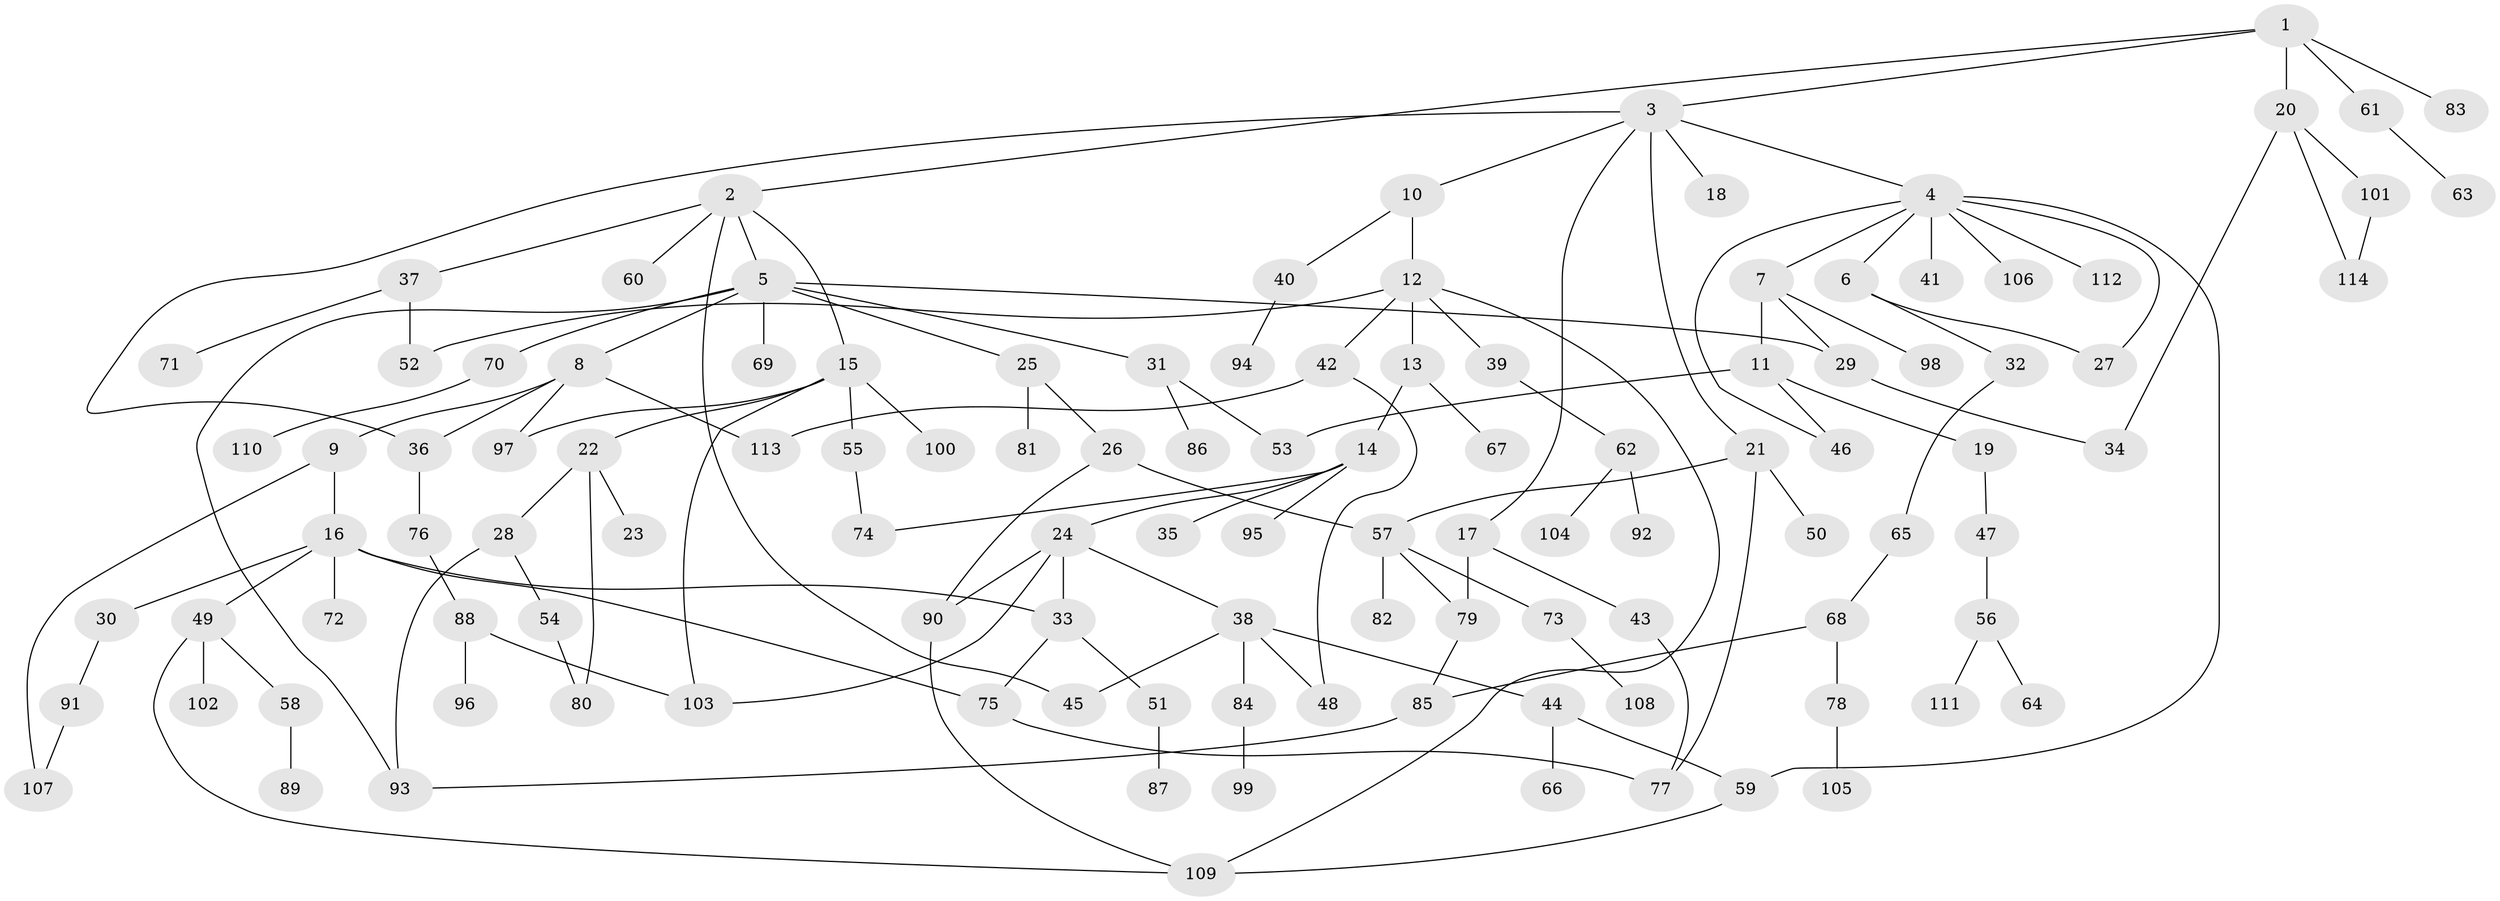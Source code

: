 // Generated by graph-tools (version 1.1) at 2025/13/03/09/25 04:13:30]
// undirected, 114 vertices, 144 edges
graph export_dot {
graph [start="1"]
  node [color=gray90,style=filled];
  1;
  2;
  3;
  4;
  5;
  6;
  7;
  8;
  9;
  10;
  11;
  12;
  13;
  14;
  15;
  16;
  17;
  18;
  19;
  20;
  21;
  22;
  23;
  24;
  25;
  26;
  27;
  28;
  29;
  30;
  31;
  32;
  33;
  34;
  35;
  36;
  37;
  38;
  39;
  40;
  41;
  42;
  43;
  44;
  45;
  46;
  47;
  48;
  49;
  50;
  51;
  52;
  53;
  54;
  55;
  56;
  57;
  58;
  59;
  60;
  61;
  62;
  63;
  64;
  65;
  66;
  67;
  68;
  69;
  70;
  71;
  72;
  73;
  74;
  75;
  76;
  77;
  78;
  79;
  80;
  81;
  82;
  83;
  84;
  85;
  86;
  87;
  88;
  89;
  90;
  91;
  92;
  93;
  94;
  95;
  96;
  97;
  98;
  99;
  100;
  101;
  102;
  103;
  104;
  105;
  106;
  107;
  108;
  109;
  110;
  111;
  112;
  113;
  114;
  1 -- 2;
  1 -- 3;
  1 -- 20;
  1 -- 61;
  1 -- 83;
  2 -- 5;
  2 -- 15;
  2 -- 37;
  2 -- 60;
  2 -- 45;
  3 -- 4;
  3 -- 10;
  3 -- 17;
  3 -- 18;
  3 -- 21;
  3 -- 36;
  4 -- 6;
  4 -- 7;
  4 -- 27;
  4 -- 41;
  4 -- 46;
  4 -- 59;
  4 -- 106;
  4 -- 112;
  5 -- 8;
  5 -- 25;
  5 -- 29;
  5 -- 31;
  5 -- 69;
  5 -- 70;
  5 -- 93;
  6 -- 32;
  6 -- 27;
  7 -- 11;
  7 -- 98;
  7 -- 29;
  8 -- 9;
  8 -- 36;
  8 -- 97;
  8 -- 113;
  9 -- 16;
  9 -- 107;
  10 -- 12;
  10 -- 40;
  11 -- 19;
  11 -- 53;
  11 -- 46;
  12 -- 13;
  12 -- 39;
  12 -- 42;
  12 -- 109;
  12 -- 52;
  13 -- 14;
  13 -- 67;
  14 -- 24;
  14 -- 35;
  14 -- 95;
  14 -- 74;
  15 -- 22;
  15 -- 55;
  15 -- 100;
  15 -- 97;
  15 -- 103;
  16 -- 30;
  16 -- 33;
  16 -- 49;
  16 -- 72;
  16 -- 75;
  17 -- 43;
  17 -- 79;
  19 -- 47;
  20 -- 34;
  20 -- 101;
  20 -- 114;
  21 -- 50;
  21 -- 57;
  21 -- 77;
  22 -- 23;
  22 -- 28;
  22 -- 80;
  24 -- 38;
  24 -- 103;
  24 -- 90;
  24 -- 33;
  25 -- 26;
  25 -- 81;
  26 -- 90;
  26 -- 57;
  28 -- 54;
  28 -- 93;
  29 -- 34;
  30 -- 91;
  31 -- 53;
  31 -- 86;
  32 -- 65;
  33 -- 51;
  33 -- 75;
  36 -- 76;
  37 -- 52;
  37 -- 71;
  38 -- 44;
  38 -- 45;
  38 -- 48;
  38 -- 84;
  39 -- 62;
  40 -- 94;
  42 -- 113;
  42 -- 48;
  43 -- 77;
  44 -- 66;
  44 -- 59;
  47 -- 56;
  49 -- 58;
  49 -- 102;
  49 -- 109;
  51 -- 87;
  54 -- 80;
  55 -- 74;
  56 -- 64;
  56 -- 111;
  57 -- 73;
  57 -- 79;
  57 -- 82;
  58 -- 89;
  59 -- 109;
  61 -- 63;
  62 -- 92;
  62 -- 104;
  65 -- 68;
  68 -- 78;
  68 -- 85;
  70 -- 110;
  73 -- 108;
  75 -- 77;
  76 -- 88;
  78 -- 105;
  79 -- 85;
  84 -- 99;
  85 -- 93;
  88 -- 96;
  88 -- 103;
  90 -- 109;
  91 -- 107;
  101 -- 114;
}
